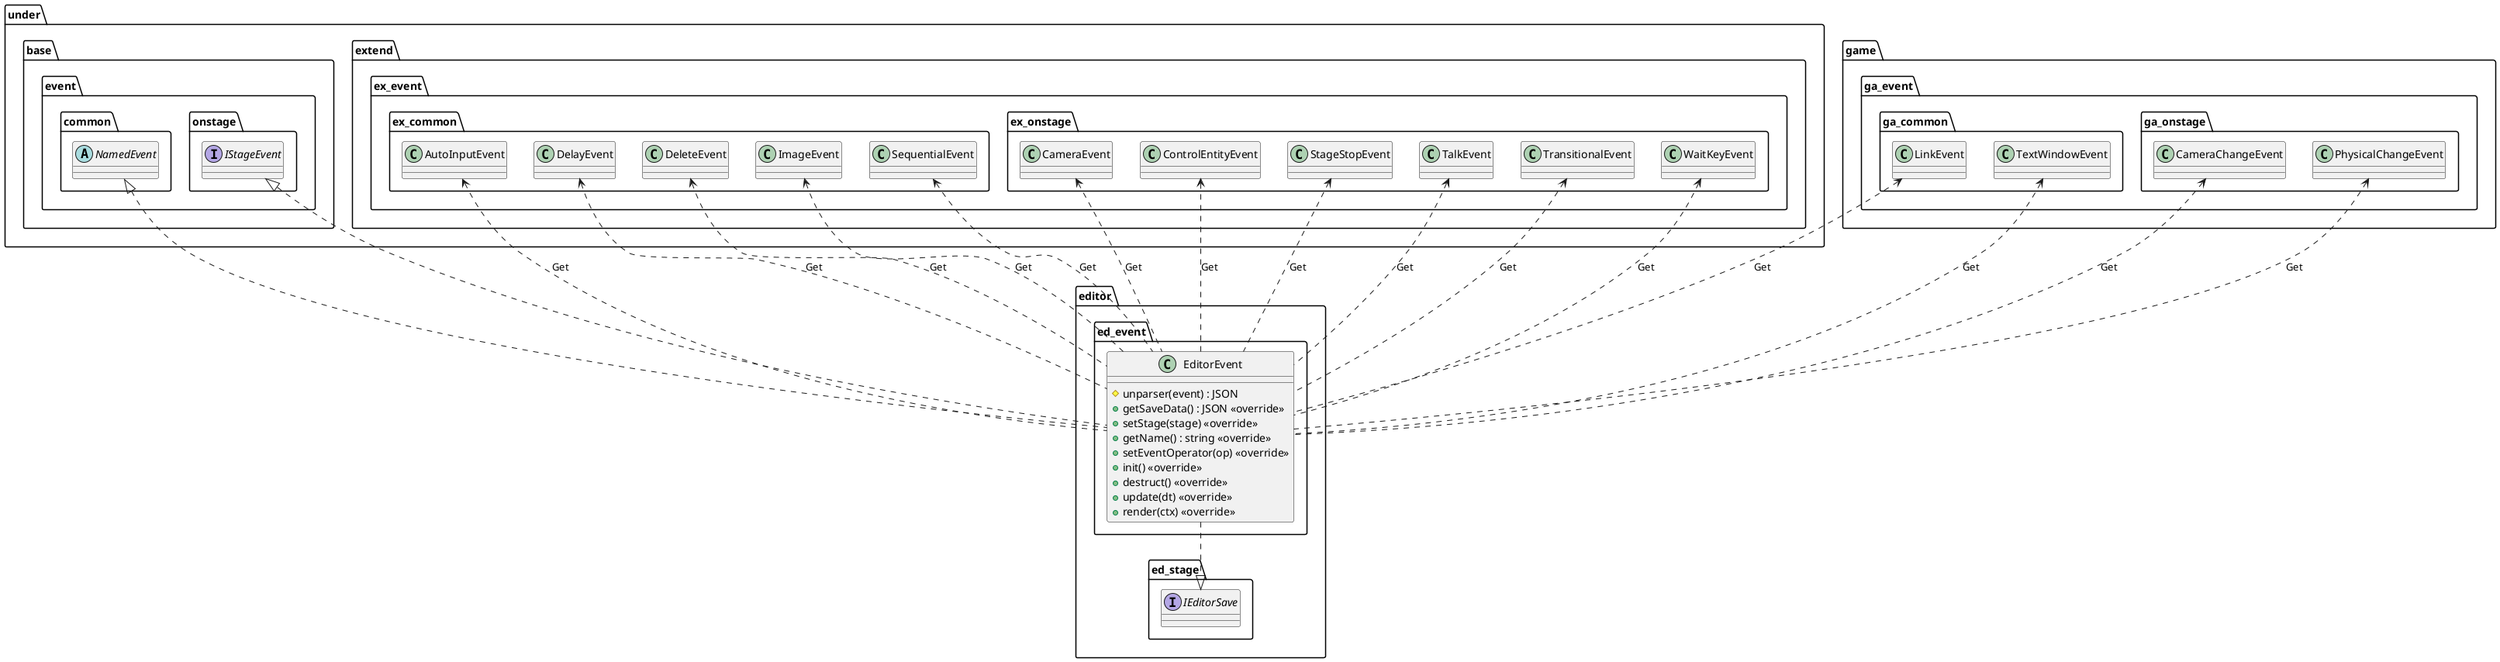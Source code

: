 @startuml EditorEvent

package editor {
    package ed_event {
        class EditorEvent {
            #unparser(event) : JSON
            +getSaveData() : JSON <<override>>
            +setStage(stage) <<override>>
            +getName() : string <<override>>
            +setEventOperator(op) <<override>>
            +init() <<override>>
            +destruct() <<override>>
            +update(dt) <<override>>
            +render(ctx) <<override>>
        }
    }
}

package under {
    package base {
        package event {
            package common {
                abstract NamedEvent
            }
            package onstage {
                interface IStageEvent
            }
        }
    }
    package extend {
        package ex_event {
            package ex_common {
                class AutoInputEvent
                class DelayEvent
                class DeleteEvent
                class ImageEvent
                class SequentialEvent
            }
            package ex_onstage {
                class CameraEvent
                class ControlEntityEvent
                class StageStopEvent
                class TalkEvent
                class TransitionalEvent
                class WaitKeyEvent
            }
        }
    }
}

package game {
    package ga_event {
        package ga_common {
            class LinkEvent
            class TextWindowEvent
        }
        package ga_onstage {
            class CameraChangeEvent
            class PhysicalChangeEvent
        }
    }
}

package editor {
    package ed_stage {
        interface IEditorSave
    }
}

AutoInputEvent <.. EditorEvent : Get
DelayEvent <.. EditorEvent : Get
DeleteEvent <.. EditorEvent : Get
ImageEvent <.. EditorEvent : Get
SequentialEvent <.. EditorEvent : Get
CameraEvent <.. EditorEvent : Get
ControlEntityEvent <.. EditorEvent : Get
StageStopEvent <.. EditorEvent : Get
TalkEvent <.. EditorEvent : Get
TransitionalEvent <.. EditorEvent : Get
WaitKeyEvent <.. EditorEvent : Get
LinkEvent <.. EditorEvent : Get
TextWindowEvent <.. EditorEvent : Get
CameraChangeEvent <.. EditorEvent : Get
PhysicalChangeEvent <.. EditorEvent : Get


NamedEvent <|.. EditorEvent
EditorEvent ..|> IEditorSave
IStageEvent <|.. EditorEvent

@enduml
